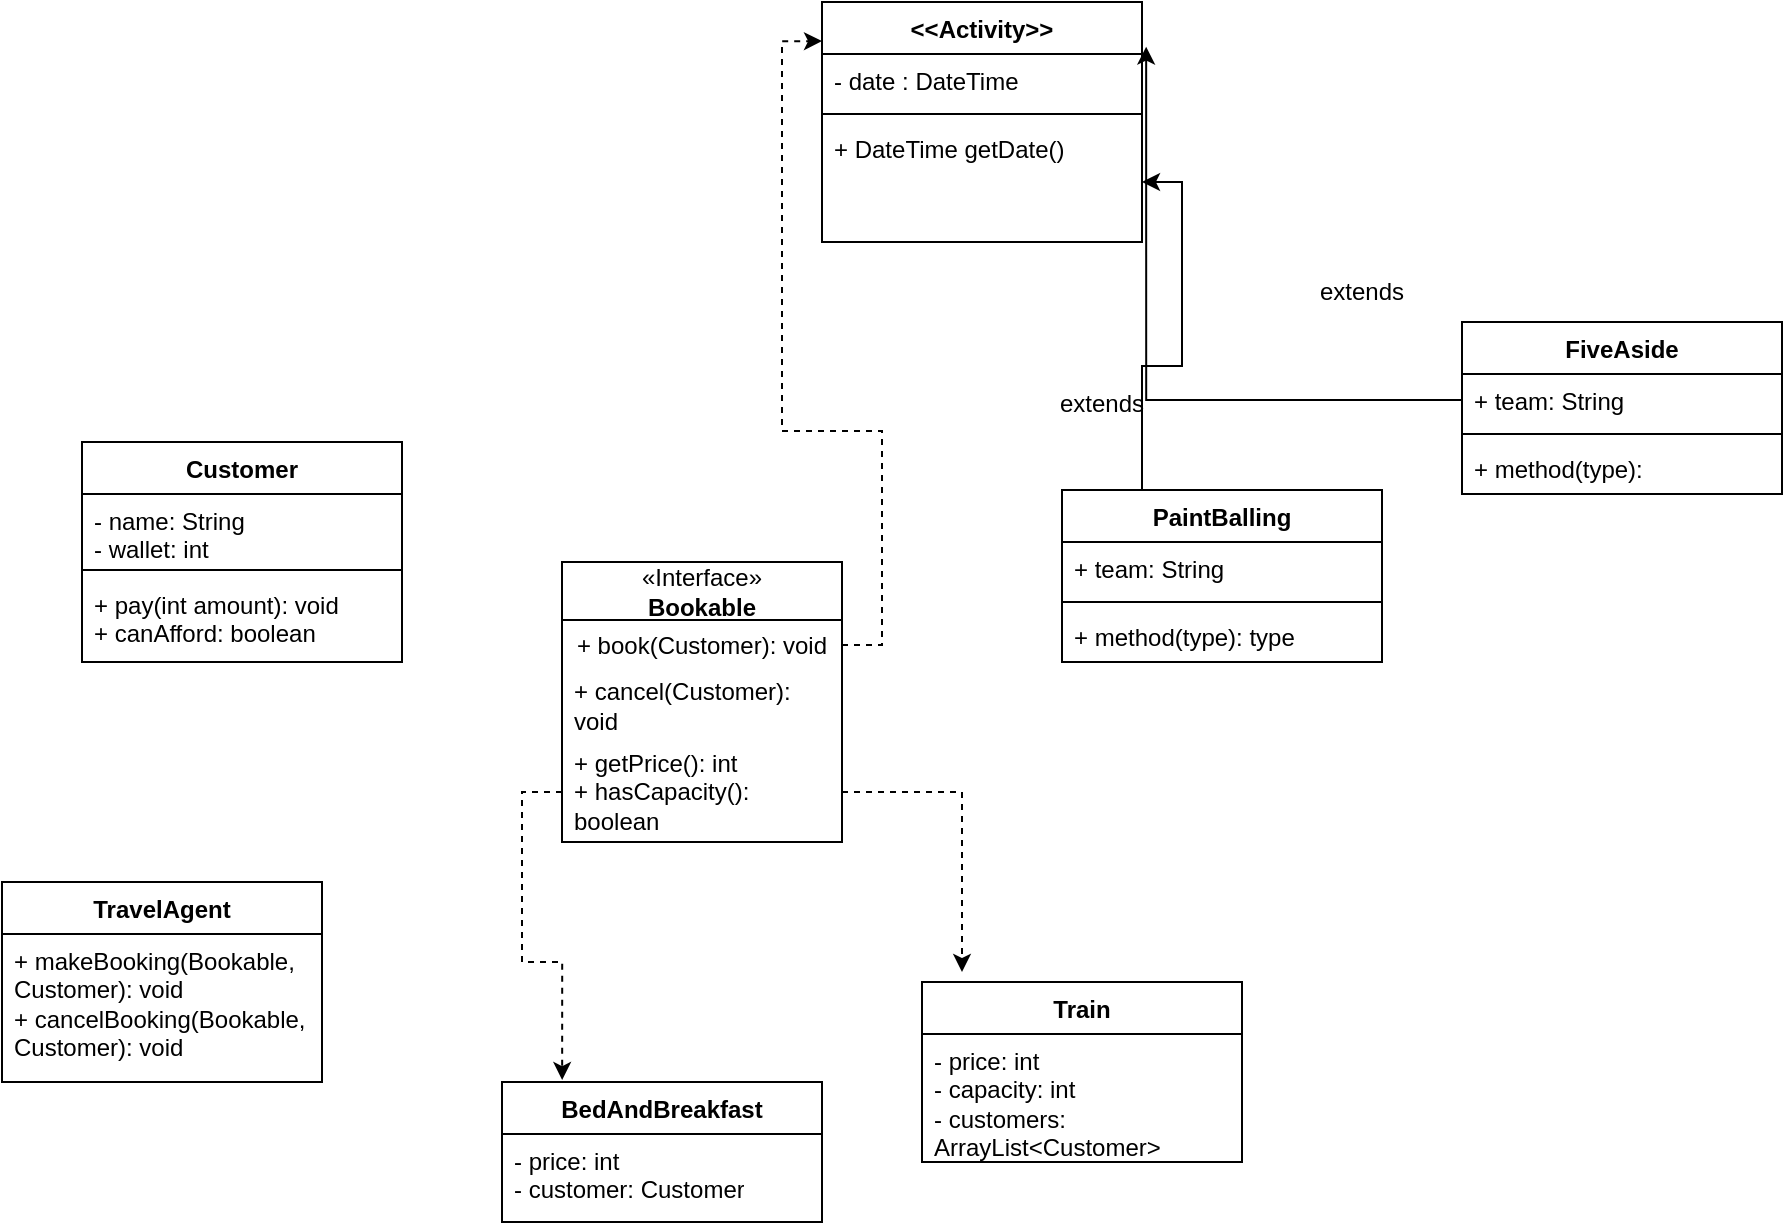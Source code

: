 <mxfile version="24.4.6" type="device">
  <diagram name="Page-1" id="BTbwwkdLSnDxbevNjmIQ">
    <mxGraphModel dx="1593" dy="846" grid="1" gridSize="10" guides="1" tooltips="1" connect="1" arrows="1" fold="1" page="1" pageScale="1" pageWidth="1169" pageHeight="1654" math="0" shadow="0">
      <root>
        <mxCell id="0" />
        <mxCell id="1" parent="0" />
        <mxCell id="CcyPMsc8jHvGXGtmvJJg-1" value="Customer" style="swimlane;fontStyle=1;align=center;verticalAlign=top;childLayout=stackLayout;horizontal=1;startSize=26;horizontalStack=0;resizeParent=1;resizeParentMax=0;resizeLast=0;collapsible=1;marginBottom=0;whiteSpace=wrap;html=1;" vertex="1" parent="1">
          <mxGeometry x="150" y="240" width="160" height="110" as="geometry" />
        </mxCell>
        <mxCell id="CcyPMsc8jHvGXGtmvJJg-2" value="- name: String&lt;div&gt;- wallet: int&lt;br&gt;&lt;/div&gt;" style="text;strokeColor=none;fillColor=none;align=left;verticalAlign=top;spacingLeft=4;spacingRight=4;overflow=hidden;rotatable=0;points=[[0,0.5],[1,0.5]];portConstraint=eastwest;whiteSpace=wrap;html=1;" vertex="1" parent="CcyPMsc8jHvGXGtmvJJg-1">
          <mxGeometry y="26" width="160" height="34" as="geometry" />
        </mxCell>
        <mxCell id="CcyPMsc8jHvGXGtmvJJg-3" value="" style="line;strokeWidth=1;fillColor=none;align=left;verticalAlign=middle;spacingTop=-1;spacingLeft=3;spacingRight=3;rotatable=0;labelPosition=right;points=[];portConstraint=eastwest;strokeColor=inherit;" vertex="1" parent="CcyPMsc8jHvGXGtmvJJg-1">
          <mxGeometry y="60" width="160" height="8" as="geometry" />
        </mxCell>
        <mxCell id="CcyPMsc8jHvGXGtmvJJg-4" value="+ pay(int amount): void&lt;div&gt;+ canAfford: boolean&lt;/div&gt;" style="text;strokeColor=none;fillColor=none;align=left;verticalAlign=top;spacingLeft=4;spacingRight=4;overflow=hidden;rotatable=0;points=[[0,0.5],[1,0.5]];portConstraint=eastwest;whiteSpace=wrap;html=1;" vertex="1" parent="CcyPMsc8jHvGXGtmvJJg-1">
          <mxGeometry y="68" width="160" height="42" as="geometry" />
        </mxCell>
        <mxCell id="CcyPMsc8jHvGXGtmvJJg-14" value="&lt;span style=&quot;font-weight: 400;&quot;&gt;«Interface»&lt;/span&gt;&lt;br style=&quot;font-weight: 400;&quot;&gt;&lt;b&gt;Bookable&lt;/b&gt;" style="swimlane;fontStyle=1;align=center;verticalAlign=middle;childLayout=stackLayout;horizontal=1;startSize=29;horizontalStack=0;resizeParent=1;resizeParentMax=0;resizeLast=0;collapsible=0;marginBottom=0;html=1;whiteSpace=wrap;" vertex="1" parent="1">
          <mxGeometry x="390" y="300" width="140" height="140" as="geometry" />
        </mxCell>
        <mxCell id="CcyPMsc8jHvGXGtmvJJg-15" value="+ book(Customer): void" style="text;html=1;strokeColor=none;fillColor=none;align=center;verticalAlign=middle;spacingLeft=4;spacingRight=4;overflow=hidden;rotatable=0;points=[[0,0.5],[1,0.5]];portConstraint=eastwest;whiteSpace=wrap;" vertex="1" parent="CcyPMsc8jHvGXGtmvJJg-14">
          <mxGeometry y="29" width="140" height="25" as="geometry" />
        </mxCell>
        <mxCell id="CcyPMsc8jHvGXGtmvJJg-16" value="&lt;span style=&quot;text-align: center;&quot;&gt;+ cancel(Customer): void&lt;/span&gt;" style="text;html=1;strokeColor=none;fillColor=none;align=left;verticalAlign=middle;spacingLeft=4;spacingRight=4;overflow=hidden;rotatable=0;points=[[0,0.5],[1,0.5]];portConstraint=eastwest;whiteSpace=wrap;" vertex="1" parent="CcyPMsc8jHvGXGtmvJJg-14">
          <mxGeometry y="54" width="140" height="36" as="geometry" />
        </mxCell>
        <mxCell id="CcyPMsc8jHvGXGtmvJJg-17" value="+ getPrice(): int&lt;div&gt;+ hasCapacity(): boolean&lt;/div&gt;" style="text;html=1;strokeColor=none;fillColor=none;align=left;verticalAlign=middle;spacingLeft=4;spacingRight=4;overflow=hidden;rotatable=0;points=[[0,0.5],[1,0.5]];portConstraint=eastwest;whiteSpace=wrap;" vertex="1" parent="CcyPMsc8jHvGXGtmvJJg-14">
          <mxGeometry y="90" width="140" height="50" as="geometry" />
        </mxCell>
        <mxCell id="CcyPMsc8jHvGXGtmvJJg-22" value="TravelAgent" style="swimlane;fontStyle=1;align=center;verticalAlign=top;childLayout=stackLayout;horizontal=1;startSize=26;horizontalStack=0;resizeParent=1;resizeParentMax=0;resizeLast=0;collapsible=1;marginBottom=0;whiteSpace=wrap;html=1;" vertex="1" parent="1">
          <mxGeometry x="110" y="460" width="160" height="100" as="geometry" />
        </mxCell>
        <mxCell id="CcyPMsc8jHvGXGtmvJJg-25" value="+ makeBooking(Bookable, Customer): void&lt;div&gt;+ cancelBooking(Bookable, Customer): void&lt;div&gt;&lt;br&gt;&lt;/div&gt;&lt;/div&gt;" style="text;strokeColor=none;fillColor=none;align=left;verticalAlign=top;spacingLeft=4;spacingRight=4;overflow=hidden;rotatable=0;points=[[0,0.5],[1,0.5]];portConstraint=eastwest;whiteSpace=wrap;html=1;" vertex="1" parent="CcyPMsc8jHvGXGtmvJJg-22">
          <mxGeometry y="26" width="160" height="74" as="geometry" />
        </mxCell>
        <mxCell id="CcyPMsc8jHvGXGtmvJJg-26" value="Train" style="swimlane;fontStyle=1;align=center;verticalAlign=top;childLayout=stackLayout;horizontal=1;startSize=26;horizontalStack=0;resizeParent=1;resizeParentMax=0;resizeLast=0;collapsible=1;marginBottom=0;whiteSpace=wrap;html=1;" vertex="1" parent="1">
          <mxGeometry x="570" y="510" width="160" height="90" as="geometry" />
        </mxCell>
        <mxCell id="CcyPMsc8jHvGXGtmvJJg-27" value="- price: int&lt;div&gt;- capacity: int&lt;br&gt;&lt;div&gt;- customers: ArrayList&amp;lt;Customer&amp;gt;&lt;/div&gt;&lt;/div&gt;" style="text;strokeColor=none;fillColor=none;align=left;verticalAlign=top;spacingLeft=4;spacingRight=4;overflow=hidden;rotatable=0;points=[[0,0.5],[1,0.5]];portConstraint=eastwest;whiteSpace=wrap;html=1;" vertex="1" parent="CcyPMsc8jHvGXGtmvJJg-26">
          <mxGeometry y="26" width="160" height="64" as="geometry" />
        </mxCell>
        <mxCell id="CcyPMsc8jHvGXGtmvJJg-50" value="BedAndBreakfast" style="swimlane;fontStyle=1;align=center;verticalAlign=top;childLayout=stackLayout;horizontal=1;startSize=26;horizontalStack=0;resizeParent=1;resizeParentMax=0;resizeLast=0;collapsible=1;marginBottom=0;whiteSpace=wrap;html=1;" vertex="1" parent="1">
          <mxGeometry x="360" y="560" width="160" height="70" as="geometry" />
        </mxCell>
        <mxCell id="CcyPMsc8jHvGXGtmvJJg-51" value="- price: int&lt;div&gt;- customer: Customer&lt;/div&gt;" style="text;strokeColor=none;fillColor=none;align=left;verticalAlign=top;spacingLeft=4;spacingRight=4;overflow=hidden;rotatable=0;points=[[0,0.5],[1,0.5]];portConstraint=eastwest;whiteSpace=wrap;html=1;" vertex="1" parent="CcyPMsc8jHvGXGtmvJJg-50">
          <mxGeometry y="26" width="160" height="44" as="geometry" />
        </mxCell>
        <mxCell id="CcyPMsc8jHvGXGtmvJJg-55" value="&amp;lt;&amp;lt;Activity&amp;gt;&amp;gt;" style="swimlane;fontStyle=1;align=center;verticalAlign=top;childLayout=stackLayout;horizontal=1;startSize=26;horizontalStack=0;resizeParent=1;resizeParentMax=0;resizeLast=0;collapsible=1;marginBottom=0;whiteSpace=wrap;html=1;" vertex="1" parent="1">
          <mxGeometry x="520" y="20" width="160" height="120" as="geometry" />
        </mxCell>
        <mxCell id="CcyPMsc8jHvGXGtmvJJg-56" value="- date : DateTime&lt;div&gt;&lt;br&gt;&lt;/div&gt;" style="text;strokeColor=none;fillColor=none;align=left;verticalAlign=top;spacingLeft=4;spacingRight=4;overflow=hidden;rotatable=0;points=[[0,0.5],[1,0.5]];portConstraint=eastwest;whiteSpace=wrap;html=1;" vertex="1" parent="CcyPMsc8jHvGXGtmvJJg-55">
          <mxGeometry y="26" width="160" height="26" as="geometry" />
        </mxCell>
        <mxCell id="CcyPMsc8jHvGXGtmvJJg-57" value="" style="line;strokeWidth=1;fillColor=none;align=left;verticalAlign=middle;spacingTop=-1;spacingLeft=3;spacingRight=3;rotatable=0;labelPosition=right;points=[];portConstraint=eastwest;strokeColor=inherit;" vertex="1" parent="CcyPMsc8jHvGXGtmvJJg-55">
          <mxGeometry y="52" width="160" height="8" as="geometry" />
        </mxCell>
        <mxCell id="CcyPMsc8jHvGXGtmvJJg-58" value="+ DateTime getDate()" style="text;strokeColor=none;fillColor=none;align=left;verticalAlign=top;spacingLeft=4;spacingRight=4;overflow=hidden;rotatable=0;points=[[0,0.5],[1,0.5]];portConstraint=eastwest;whiteSpace=wrap;html=1;" vertex="1" parent="CcyPMsc8jHvGXGtmvJJg-55">
          <mxGeometry y="60" width="160" height="60" as="geometry" />
        </mxCell>
        <mxCell id="CcyPMsc8jHvGXGtmvJJg-60" style="edgeStyle=orthogonalEdgeStyle;rounded=0;orthogonalLoop=1;jettySize=auto;html=1;exitX=1;exitY=0.5;exitDx=0;exitDy=0;entryX=0;entryY=0.163;entryDx=0;entryDy=0;entryPerimeter=0;dashed=1;" edge="1" parent="1" source="CcyPMsc8jHvGXGtmvJJg-15" target="CcyPMsc8jHvGXGtmvJJg-55">
          <mxGeometry relative="1" as="geometry" />
        </mxCell>
        <mxCell id="CcyPMsc8jHvGXGtmvJJg-61" style="edgeStyle=orthogonalEdgeStyle;rounded=0;orthogonalLoop=1;jettySize=auto;html=1;exitX=1;exitY=0.5;exitDx=0;exitDy=0;entryX=0.125;entryY=-0.056;entryDx=0;entryDy=0;entryPerimeter=0;dashed=1;" edge="1" parent="1" source="CcyPMsc8jHvGXGtmvJJg-17" target="CcyPMsc8jHvGXGtmvJJg-26">
          <mxGeometry relative="1" as="geometry" />
        </mxCell>
        <mxCell id="CcyPMsc8jHvGXGtmvJJg-62" style="edgeStyle=orthogonalEdgeStyle;rounded=0;orthogonalLoop=1;jettySize=auto;html=1;exitX=0;exitY=0.5;exitDx=0;exitDy=0;entryX=0.188;entryY=-0.014;entryDx=0;entryDy=0;entryPerimeter=0;dashed=1;" edge="1" parent="1" source="CcyPMsc8jHvGXGtmvJJg-17" target="CcyPMsc8jHvGXGtmvJJg-50">
          <mxGeometry relative="1" as="geometry" />
        </mxCell>
        <mxCell id="CcyPMsc8jHvGXGtmvJJg-67" value="FiveAside" style="swimlane;fontStyle=1;align=center;verticalAlign=top;childLayout=stackLayout;horizontal=1;startSize=26;horizontalStack=0;resizeParent=1;resizeParentMax=0;resizeLast=0;collapsible=1;marginBottom=0;whiteSpace=wrap;html=1;" vertex="1" parent="1">
          <mxGeometry x="840" y="180" width="160" height="86" as="geometry" />
        </mxCell>
        <mxCell id="CcyPMsc8jHvGXGtmvJJg-68" value="+ team: String" style="text;strokeColor=none;fillColor=none;align=left;verticalAlign=top;spacingLeft=4;spacingRight=4;overflow=hidden;rotatable=0;points=[[0,0.5],[1,0.5]];portConstraint=eastwest;whiteSpace=wrap;html=1;" vertex="1" parent="CcyPMsc8jHvGXGtmvJJg-67">
          <mxGeometry y="26" width="160" height="26" as="geometry" />
        </mxCell>
        <mxCell id="CcyPMsc8jHvGXGtmvJJg-69" value="" style="line;strokeWidth=1;fillColor=none;align=left;verticalAlign=middle;spacingTop=-1;spacingLeft=3;spacingRight=3;rotatable=0;labelPosition=right;points=[];portConstraint=eastwest;strokeColor=inherit;" vertex="1" parent="CcyPMsc8jHvGXGtmvJJg-67">
          <mxGeometry y="52" width="160" height="8" as="geometry" />
        </mxCell>
        <mxCell id="CcyPMsc8jHvGXGtmvJJg-70" value="+ method(type):&amp;nbsp;" style="text;strokeColor=none;fillColor=none;align=left;verticalAlign=top;spacingLeft=4;spacingRight=4;overflow=hidden;rotatable=0;points=[[0,0.5],[1,0.5]];portConstraint=eastwest;whiteSpace=wrap;html=1;" vertex="1" parent="CcyPMsc8jHvGXGtmvJJg-67">
          <mxGeometry y="60" width="160" height="26" as="geometry" />
        </mxCell>
        <mxCell id="CcyPMsc8jHvGXGtmvJJg-76" style="edgeStyle=orthogonalEdgeStyle;rounded=0;orthogonalLoop=1;jettySize=auto;html=1;exitX=0.25;exitY=0;exitDx=0;exitDy=0;entryX=1;entryY=0.5;entryDx=0;entryDy=0;" edge="1" parent="1" source="CcyPMsc8jHvGXGtmvJJg-72" target="CcyPMsc8jHvGXGtmvJJg-58">
          <mxGeometry relative="1" as="geometry" />
        </mxCell>
        <mxCell id="CcyPMsc8jHvGXGtmvJJg-72" value="PaintBalling" style="swimlane;fontStyle=1;align=center;verticalAlign=top;childLayout=stackLayout;horizontal=1;startSize=26;horizontalStack=0;resizeParent=1;resizeParentMax=0;resizeLast=0;collapsible=1;marginBottom=0;whiteSpace=wrap;html=1;" vertex="1" parent="1">
          <mxGeometry x="640" y="264" width="160" height="86" as="geometry" />
        </mxCell>
        <mxCell id="CcyPMsc8jHvGXGtmvJJg-73" value="+ team: String" style="text;strokeColor=none;fillColor=none;align=left;verticalAlign=top;spacingLeft=4;spacingRight=4;overflow=hidden;rotatable=0;points=[[0,0.5],[1,0.5]];portConstraint=eastwest;whiteSpace=wrap;html=1;" vertex="1" parent="CcyPMsc8jHvGXGtmvJJg-72">
          <mxGeometry y="26" width="160" height="26" as="geometry" />
        </mxCell>
        <mxCell id="CcyPMsc8jHvGXGtmvJJg-74" value="" style="line;strokeWidth=1;fillColor=none;align=left;verticalAlign=middle;spacingTop=-1;spacingLeft=3;spacingRight=3;rotatable=0;labelPosition=right;points=[];portConstraint=eastwest;strokeColor=inherit;" vertex="1" parent="CcyPMsc8jHvGXGtmvJJg-72">
          <mxGeometry y="52" width="160" height="8" as="geometry" />
        </mxCell>
        <mxCell id="CcyPMsc8jHvGXGtmvJJg-75" value="+ method(type): type" style="text;strokeColor=none;fillColor=none;align=left;verticalAlign=top;spacingLeft=4;spacingRight=4;overflow=hidden;rotatable=0;points=[[0,0.5],[1,0.5]];portConstraint=eastwest;whiteSpace=wrap;html=1;" vertex="1" parent="CcyPMsc8jHvGXGtmvJJg-72">
          <mxGeometry y="60" width="160" height="26" as="geometry" />
        </mxCell>
        <mxCell id="CcyPMsc8jHvGXGtmvJJg-77" style="edgeStyle=orthogonalEdgeStyle;rounded=0;orthogonalLoop=1;jettySize=auto;html=1;exitX=0;exitY=0.5;exitDx=0;exitDy=0;entryX=1.013;entryY=0.186;entryDx=0;entryDy=0;entryPerimeter=0;" edge="1" parent="1" source="CcyPMsc8jHvGXGtmvJJg-68" target="CcyPMsc8jHvGXGtmvJJg-55">
          <mxGeometry relative="1" as="geometry" />
        </mxCell>
        <mxCell id="CcyPMsc8jHvGXGtmvJJg-78" value="extends" style="text;html=1;align=center;verticalAlign=middle;whiteSpace=wrap;rounded=0;" vertex="1" parent="1">
          <mxGeometry x="630" y="206" width="60" height="30" as="geometry" />
        </mxCell>
        <mxCell id="CcyPMsc8jHvGXGtmvJJg-79" value="extends" style="text;html=1;align=center;verticalAlign=middle;whiteSpace=wrap;rounded=0;" vertex="1" parent="1">
          <mxGeometry x="760" y="150" width="60" height="30" as="geometry" />
        </mxCell>
      </root>
    </mxGraphModel>
  </diagram>
</mxfile>
